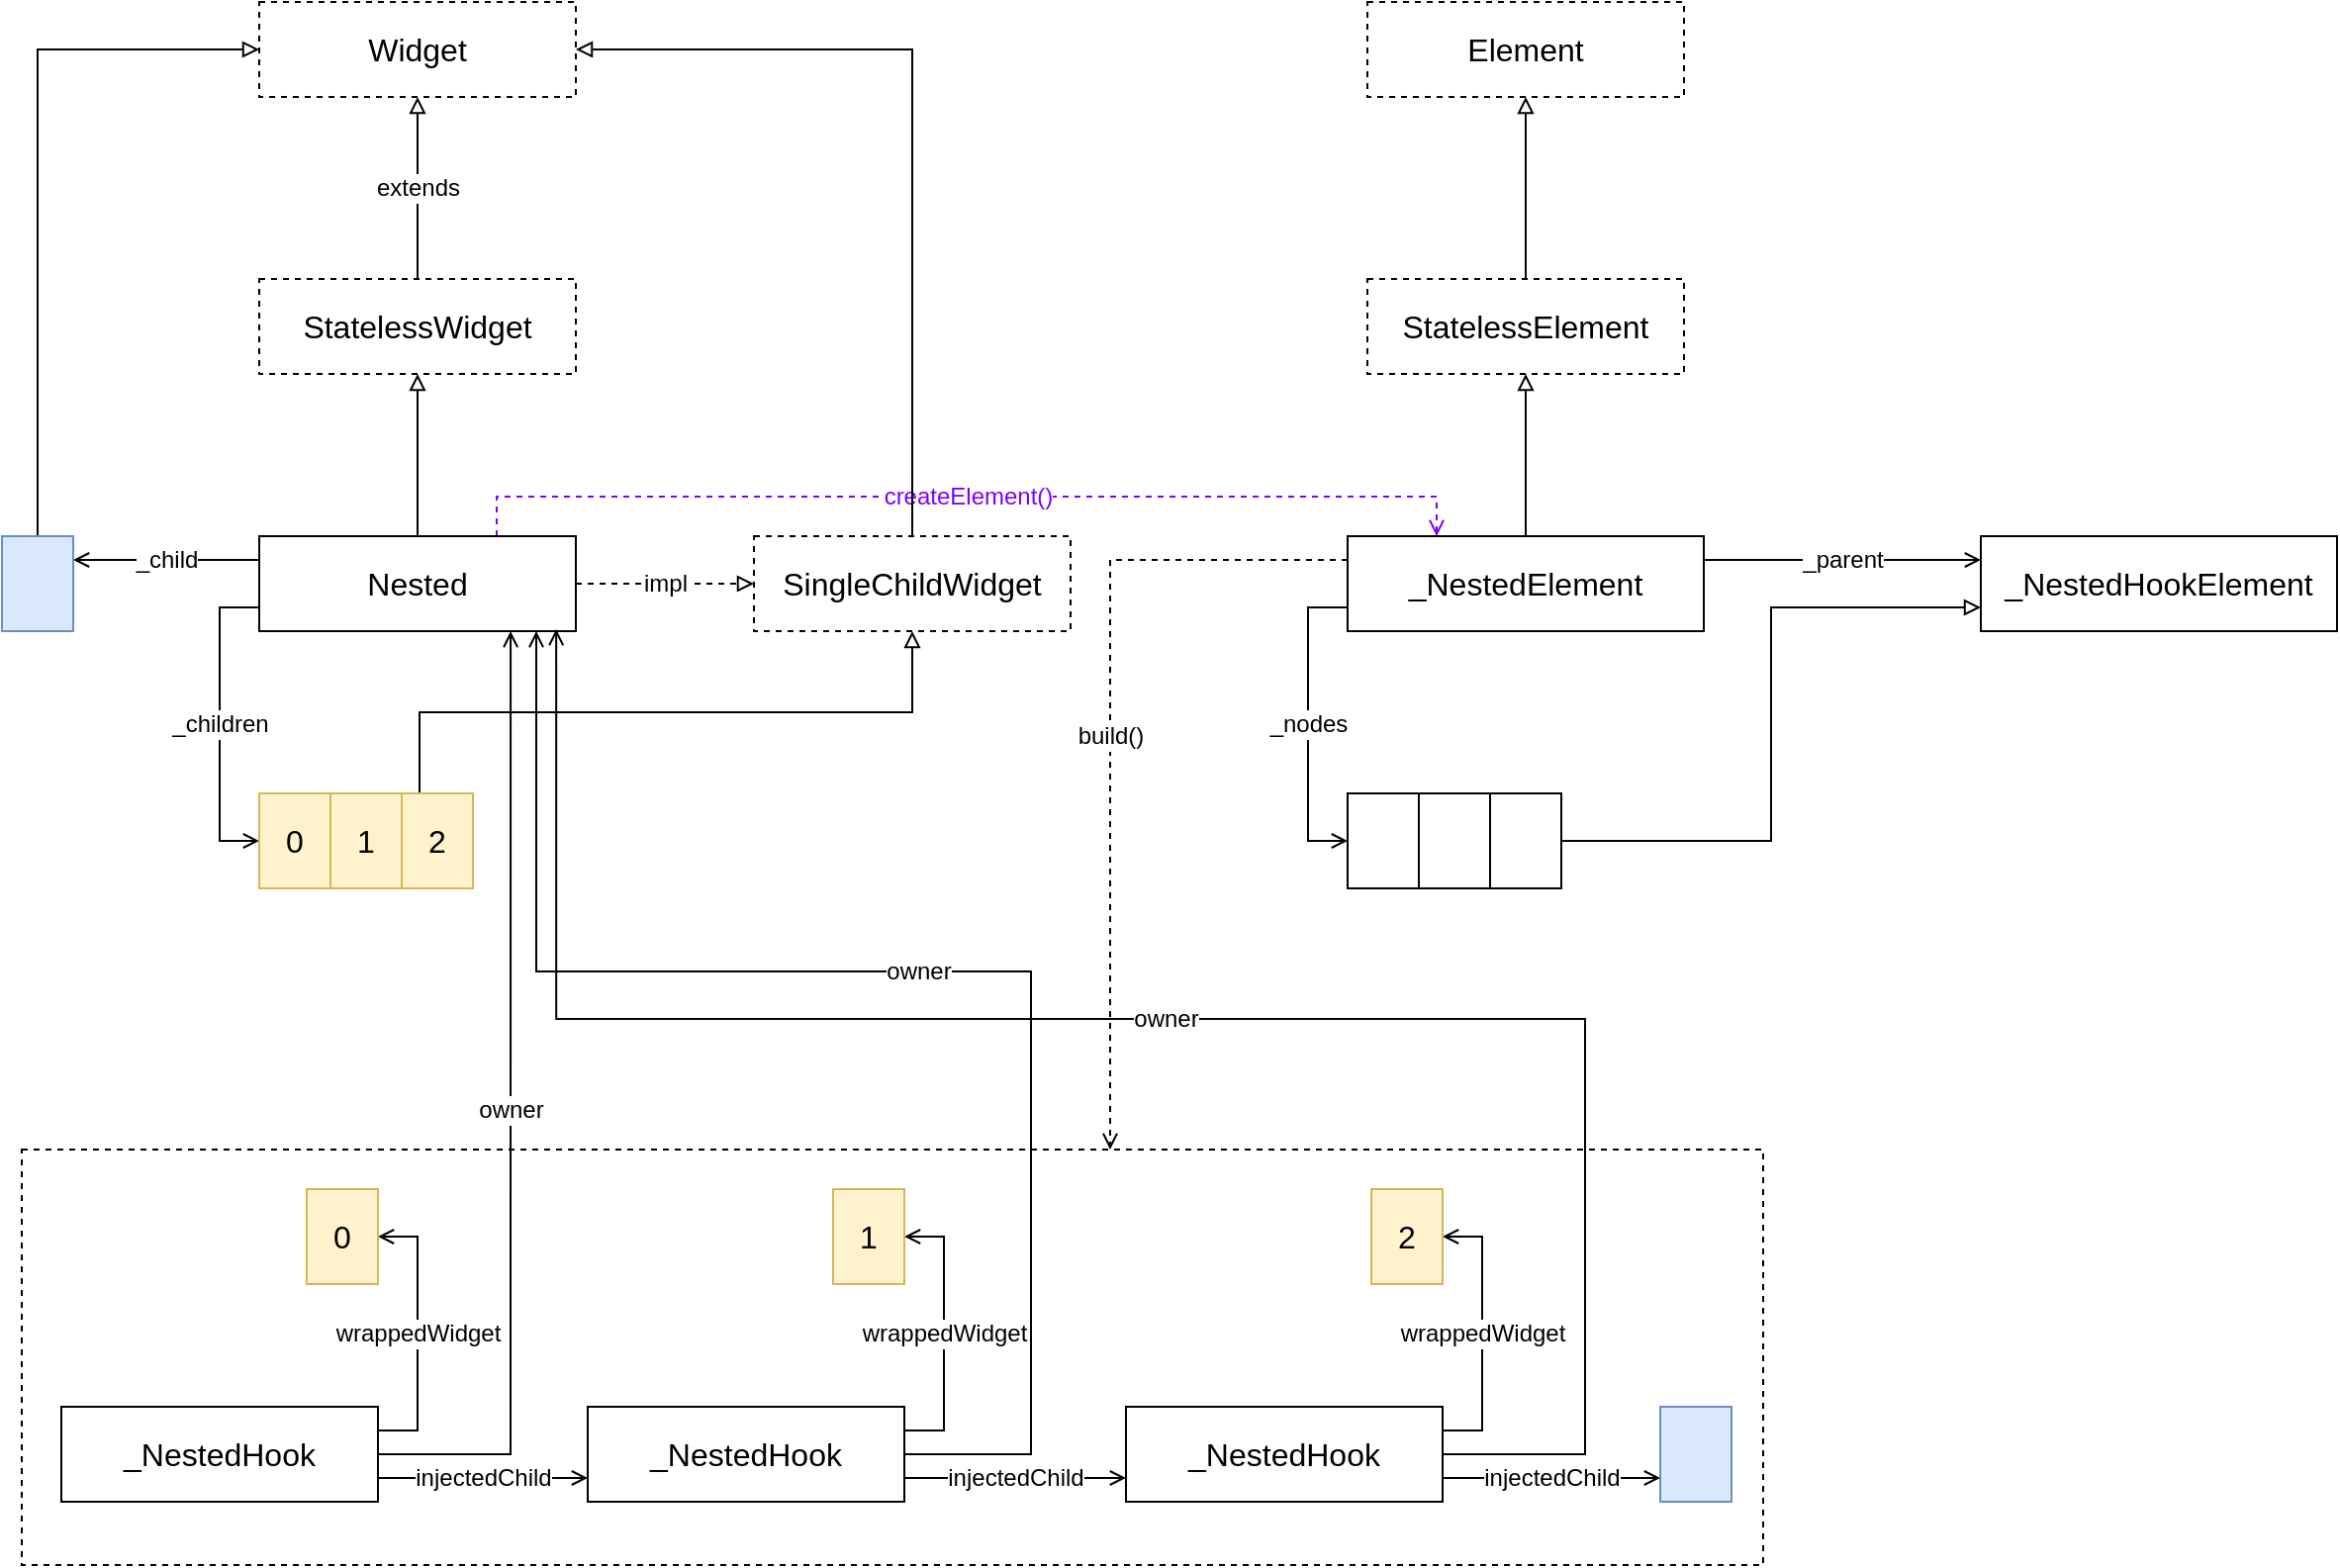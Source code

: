 <mxfile version="12.6.5" type="device" pages="2"><diagram id="b1cw3AJbN7v84kqs20FF" name="nested"><mxGraphModel dx="946" dy="725" grid="1" gridSize="10" guides="1" tooltips="1" connect="1" arrows="1" fold="1" page="1" pageScale="1" pageWidth="827" pageHeight="1169" math="0" shadow="0"><root><mxCell id="0"/><mxCell id="1" parent="0"/><mxCell id="i5fdOuu4sHvwq2zx-hBG-64" value="" style="rounded=0;whiteSpace=wrap;html=1;fontSize=12;fontColor=#000000;dashed=1;" vertex="1" parent="1"><mxGeometry x="60" y="800" width="880" height="210" as="geometry"/></mxCell><mxCell id="i5fdOuu4sHvwq2zx-hBG-10" value="_parent" style="edgeStyle=orthogonalEdgeStyle;rounded=0;orthogonalLoop=1;jettySize=auto;html=1;exitX=1;exitY=0.25;exitDx=0;exitDy=0;entryX=0;entryY=0.25;entryDx=0;entryDy=0;endArrow=open;endFill=0;fontSize=12;" edge="1" parent="1" source="i5fdOuu4sHvwq2zx-hBG-39" target="i5fdOuu4sHvwq2zx-hBG-9"><mxGeometry relative="1" as="geometry"><mxPoint x="1170" y="490" as="sourcePoint"/></mxGeometry></mxCell><mxCell id="i5fdOuu4sHvwq2zx-hBG-9" value="_NestedHookElement" style="rounded=0;whiteSpace=wrap;html=1;fontSize=16;" vertex="1" parent="1"><mxGeometry x="1050" y="490" width="180" height="48" as="geometry"/></mxCell><mxCell id="i5fdOuu4sHvwq2zx-hBG-24" value="impl" style="edgeStyle=orthogonalEdgeStyle;rounded=0;orthogonalLoop=1;jettySize=auto;html=1;exitX=1;exitY=0.5;exitDx=0;exitDy=0;entryX=0;entryY=0.5;entryDx=0;entryDy=0;endArrow=block;endFill=0;fontSize=12;dashed=1;" edge="1" parent="1" source="i5fdOuu4sHvwq2zx-hBG-19" target="i5fdOuu4sHvwq2zx-hBG-22"><mxGeometry relative="1" as="geometry"/></mxCell><mxCell id="i5fdOuu4sHvwq2zx-hBG-30" value="_children" style="edgeStyle=orthogonalEdgeStyle;rounded=0;orthogonalLoop=1;jettySize=auto;html=1;exitX=0;exitY=0.75;exitDx=0;exitDy=0;entryX=0;entryY=0.5;entryDx=0;entryDy=0;endArrow=open;endFill=0;fontSize=12;" edge="1" parent="1" source="i5fdOuu4sHvwq2zx-hBG-19" target="i5fdOuu4sHvwq2zx-hBG-27"><mxGeometry relative="1" as="geometry"/></mxCell><mxCell id="i5fdOuu4sHvwq2zx-hBG-33" value="_child" style="edgeStyle=orthogonalEdgeStyle;rounded=0;orthogonalLoop=1;jettySize=auto;html=1;exitX=0;exitY=0.25;exitDx=0;exitDy=0;entryX=1;entryY=0.25;entryDx=0;entryDy=0;endArrow=open;endFill=0;fontSize=12;" edge="1" parent="1" source="i5fdOuu4sHvwq2zx-hBG-19" target="i5fdOuu4sHvwq2zx-hBG-32"><mxGeometry relative="1" as="geometry"/></mxCell><mxCell id="i5fdOuu4sHvwq2zx-hBG-40" value="createElement()" style="edgeStyle=orthogonalEdgeStyle;rounded=0;orthogonalLoop=1;jettySize=auto;html=1;exitX=0.75;exitY=0;exitDx=0;exitDy=0;entryX=0.25;entryY=0;entryDx=0;entryDy=0;endArrow=open;endFill=0;fontSize=12;dashed=1;strokeColor=#7F00FF;fontColor=#7F00FF;" edge="1" parent="1" source="i5fdOuu4sHvwq2zx-hBG-19" target="i5fdOuu4sHvwq2zx-hBG-39"><mxGeometry relative="1" as="geometry"/></mxCell><mxCell id="i5fdOuu4sHvwq2zx-hBG-19" value="Nested" style="rounded=0;whiteSpace=wrap;html=1;fontSize=16;" vertex="1" parent="1"><mxGeometry x="180" y="490" width="160" height="48" as="geometry"/></mxCell><mxCell id="i5fdOuu4sHvwq2zx-hBG-20" value="Widget" style="rounded=0;whiteSpace=wrap;html=1;fontSize=16;dashed=1;" vertex="1" parent="1"><mxGeometry x="180" y="220" width="160" height="48" as="geometry"/></mxCell><mxCell id="i5fdOuu4sHvwq2zx-hBG-21" value="extends" style="edgeStyle=orthogonalEdgeStyle;rounded=0;orthogonalLoop=1;jettySize=auto;html=1;exitX=0.5;exitY=0;exitDx=0;exitDy=0;entryX=0.5;entryY=1;entryDx=0;entryDy=0;fontSize=12;endArrow=block;endFill=0;" edge="1" parent="1" source="i5fdOuu4sHvwq2zx-hBG-23" target="i5fdOuu4sHvwq2zx-hBG-20"><mxGeometry relative="1" as="geometry"/></mxCell><mxCell id="i5fdOuu4sHvwq2zx-hBG-22" value="SingleChildWidget" style="rounded=0;whiteSpace=wrap;html=1;fontSize=16;dashed=1;" vertex="1" parent="1"><mxGeometry x="430" y="490" width="160" height="48" as="geometry"/></mxCell><mxCell id="i5fdOuu4sHvwq2zx-hBG-23" value="StatelessWidget" style="rounded=0;whiteSpace=wrap;html=1;fontSize=16;dashed=1;" vertex="1" parent="1"><mxGeometry x="180" y="360" width="160" height="48" as="geometry"/></mxCell><mxCell id="i5fdOuu4sHvwq2zx-hBG-25" style="edgeStyle=orthogonalEdgeStyle;rounded=0;orthogonalLoop=1;jettySize=auto;html=1;exitX=0.5;exitY=0;exitDx=0;exitDy=0;entryX=1;entryY=0.5;entryDx=0;entryDy=0;fontSize=16;endArrow=block;endFill=0;" edge="1" parent="1" source="i5fdOuu4sHvwq2zx-hBG-22" target="i5fdOuu4sHvwq2zx-hBG-20"><mxGeometry relative="1" as="geometry"><mxPoint x="510" y="490" as="sourcePoint"/><mxPoint x="260" y="268" as="targetPoint"/></mxGeometry></mxCell><mxCell id="i5fdOuu4sHvwq2zx-hBG-26" value="" style="edgeStyle=orthogonalEdgeStyle;rounded=0;orthogonalLoop=1;jettySize=auto;html=1;entryX=0.5;entryY=1;entryDx=0;entryDy=0;fontSize=12;endArrow=block;endFill=0;" edge="1" parent="1" source="i5fdOuu4sHvwq2zx-hBG-19" target="i5fdOuu4sHvwq2zx-hBG-23"><mxGeometry relative="1" as="geometry"><mxPoint x="270" y="370" as="sourcePoint"/><mxPoint x="270" y="278" as="targetPoint"/></mxGeometry></mxCell><mxCell id="i5fdOuu4sHvwq2zx-hBG-27" value="0" style="rounded=0;whiteSpace=wrap;html=1;fontSize=16;fillColor=#fff2cc;strokeColor=#d6b656;" vertex="1" parent="1"><mxGeometry x="180" y="620" width="36" height="48" as="geometry"/></mxCell><mxCell id="i5fdOuu4sHvwq2zx-hBG-28" value="1" style="rounded=0;whiteSpace=wrap;html=1;fontSize=16;fillColor=#fff2cc;strokeColor=#d6b656;" vertex="1" parent="1"><mxGeometry x="216" y="620" width="36" height="48" as="geometry"/></mxCell><mxCell id="i5fdOuu4sHvwq2zx-hBG-31" style="edgeStyle=orthogonalEdgeStyle;rounded=0;orthogonalLoop=1;jettySize=auto;html=1;exitX=0.25;exitY=0;exitDx=0;exitDy=0;entryX=0.5;entryY=1;entryDx=0;entryDy=0;endArrow=block;endFill=0;fontSize=12;" edge="1" parent="1" source="i5fdOuu4sHvwq2zx-hBG-29" target="i5fdOuu4sHvwq2zx-hBG-22"><mxGeometry relative="1" as="geometry"/></mxCell><mxCell id="i5fdOuu4sHvwq2zx-hBG-29" value="2" style="rounded=0;whiteSpace=wrap;html=1;fontSize=16;fillColor=#fff2cc;strokeColor=#d6b656;" vertex="1" parent="1"><mxGeometry x="252" y="620" width="36" height="48" as="geometry"/></mxCell><mxCell id="i5fdOuu4sHvwq2zx-hBG-34" style="edgeStyle=orthogonalEdgeStyle;rounded=0;orthogonalLoop=1;jettySize=auto;html=1;exitX=0.5;exitY=0;exitDx=0;exitDy=0;entryX=0;entryY=0.5;entryDx=0;entryDy=0;endArrow=block;endFill=0;fontSize=12;" edge="1" parent="1" source="i5fdOuu4sHvwq2zx-hBG-32" target="i5fdOuu4sHvwq2zx-hBG-20"><mxGeometry relative="1" as="geometry"/></mxCell><mxCell id="i5fdOuu4sHvwq2zx-hBG-32" value="" style="rounded=0;whiteSpace=wrap;html=1;fontSize=16;fillColor=#dae8fc;strokeColor=#6c8ebf;" vertex="1" parent="1"><mxGeometry x="50" y="490" width="36" height="48" as="geometry"/></mxCell><mxCell id="i5fdOuu4sHvwq2zx-hBG-35" style="edgeStyle=orthogonalEdgeStyle;rounded=0;orthogonalLoop=1;jettySize=auto;html=1;endArrow=block;endFill=0;fontSize=12;" edge="1" parent="1" source="i5fdOuu4sHvwq2zx-hBG-36" target="i5fdOuu4sHvwq2zx-hBG-37"><mxGeometry relative="1" as="geometry"/></mxCell><mxCell id="i5fdOuu4sHvwq2zx-hBG-36" value="StatelessElement" style="rounded=0;whiteSpace=wrap;html=1;fontSize=16;dashed=1;" vertex="1" parent="1"><mxGeometry x="740" y="360" width="160" height="48" as="geometry"/></mxCell><mxCell id="i5fdOuu4sHvwq2zx-hBG-37" value="Element" style="rounded=0;whiteSpace=wrap;html=1;fontSize=16;dashed=1;" vertex="1" parent="1"><mxGeometry x="740" y="220" width="160" height="48" as="geometry"/></mxCell><mxCell id="i5fdOuu4sHvwq2zx-hBG-38" style="edgeStyle=orthogonalEdgeStyle;rounded=0;orthogonalLoop=1;jettySize=auto;html=1;exitX=0.5;exitY=0;exitDx=0;exitDy=0;entryX=0.5;entryY=1;entryDx=0;entryDy=0;endArrow=block;endFill=0;fontSize=12;" edge="1" parent="1" source="i5fdOuu4sHvwq2zx-hBG-39" target="i5fdOuu4sHvwq2zx-hBG-36"><mxGeometry relative="1" as="geometry"/></mxCell><mxCell id="i5fdOuu4sHvwq2zx-hBG-45" value="_nodes" style="edgeStyle=orthogonalEdgeStyle;rounded=0;orthogonalLoop=1;jettySize=auto;html=1;exitX=0;exitY=0.75;exitDx=0;exitDy=0;entryX=0;entryY=0.5;entryDx=0;entryDy=0;endArrow=open;endFill=0;strokeColor=#000000;fontSize=12;fontColor=#000000;" edge="1" parent="1" source="i5fdOuu4sHvwq2zx-hBG-39" target="i5fdOuu4sHvwq2zx-hBG-42"><mxGeometry relative="1" as="geometry"/></mxCell><mxCell id="i5fdOuu4sHvwq2zx-hBG-65" value="build()" style="edgeStyle=orthogonalEdgeStyle;rounded=0;orthogonalLoop=1;jettySize=auto;html=1;exitX=0;exitY=0.25;exitDx=0;exitDy=0;entryX=0.625;entryY=0;entryDx=0;entryDy=0;entryPerimeter=0;endArrow=open;endFill=0;strokeColor=#000000;fontSize=12;fontColor=#000000;dashed=1;" edge="1" parent="1" source="i5fdOuu4sHvwq2zx-hBG-39" target="i5fdOuu4sHvwq2zx-hBG-64"><mxGeometry relative="1" as="geometry"/></mxCell><mxCell id="i5fdOuu4sHvwq2zx-hBG-39" value="_NestedElement" style="rounded=0;whiteSpace=wrap;html=1;fontSize=16;" vertex="1" parent="1"><mxGeometry x="730" y="490" width="180" height="48" as="geometry"/></mxCell><mxCell id="i5fdOuu4sHvwq2zx-hBG-42" value="" style="rounded=0;whiteSpace=wrap;html=1;fontSize=16;" vertex="1" parent="1"><mxGeometry x="730" y="620" width="36" height="48" as="geometry"/></mxCell><mxCell id="i5fdOuu4sHvwq2zx-hBG-43" value="" style="rounded=0;whiteSpace=wrap;html=1;fontSize=16;" vertex="1" parent="1"><mxGeometry x="766" y="620" width="36" height="48" as="geometry"/></mxCell><mxCell id="i5fdOuu4sHvwq2zx-hBG-46" style="edgeStyle=orthogonalEdgeStyle;rounded=0;orthogonalLoop=1;jettySize=auto;html=1;exitX=1;exitY=0.5;exitDx=0;exitDy=0;entryX=0;entryY=0.75;entryDx=0;entryDy=0;endArrow=block;endFill=0;strokeColor=#000000;fontSize=12;fontColor=#000000;" edge="1" parent="1" source="i5fdOuu4sHvwq2zx-hBG-44" target="i5fdOuu4sHvwq2zx-hBG-9"><mxGeometry relative="1" as="geometry"/></mxCell><mxCell id="i5fdOuu4sHvwq2zx-hBG-44" value="" style="rounded=0;whiteSpace=wrap;html=1;fontSize=16;" vertex="1" parent="1"><mxGeometry x="802" y="620" width="36" height="48" as="geometry"/></mxCell><mxCell id="i5fdOuu4sHvwq2zx-hBG-47" value="" style="rounded=0;whiteSpace=wrap;html=1;fontSize=16;fillColor=#dae8fc;strokeColor=#6c8ebf;" vertex="1" parent="1"><mxGeometry x="888" y="930" width="36" height="48" as="geometry"/></mxCell><mxCell id="i5fdOuu4sHvwq2zx-hBG-49" value="injectedChild" style="edgeStyle=orthogonalEdgeStyle;rounded=0;orthogonalLoop=1;jettySize=auto;html=1;exitX=1;exitY=0.75;exitDx=0;exitDy=0;entryX=0;entryY=0.75;entryDx=0;entryDy=0;endArrow=open;endFill=0;strokeColor=#000000;fontSize=12;fontColor=#000000;" edge="1" parent="1" source="i5fdOuu4sHvwq2zx-hBG-48" target="i5fdOuu4sHvwq2zx-hBG-47"><mxGeometry relative="1" as="geometry"/></mxCell><mxCell id="i5fdOuu4sHvwq2zx-hBG-51" value="wrappedWidget" style="edgeStyle=orthogonalEdgeStyle;rounded=0;orthogonalLoop=1;jettySize=auto;html=1;exitX=1;exitY=0.25;exitDx=0;exitDy=0;entryX=1;entryY=0.5;entryDx=0;entryDy=0;endArrow=open;endFill=0;strokeColor=#000000;fontSize=12;fontColor=#000000;" edge="1" parent="1" source="i5fdOuu4sHvwq2zx-hBG-48" target="i5fdOuu4sHvwq2zx-hBG-50"><mxGeometry relative="1" as="geometry"/></mxCell><mxCell id="i5fdOuu4sHvwq2zx-hBG-63" value="owner" style="edgeStyle=orthogonalEdgeStyle;rounded=0;orthogonalLoop=1;jettySize=auto;html=1;exitX=1;exitY=0.5;exitDx=0;exitDy=0;entryX=0.938;entryY=0.979;entryDx=0;entryDy=0;entryPerimeter=0;endArrow=open;endFill=0;strokeColor=#000000;fontSize=12;fontColor=#000000;" edge="1" parent="1" source="i5fdOuu4sHvwq2zx-hBG-48" target="i5fdOuu4sHvwq2zx-hBG-19"><mxGeometry relative="1" as="geometry"><Array as="points"><mxPoint x="850" y="954"/><mxPoint x="850" y="734"/><mxPoint x="330" y="734"/></Array></mxGeometry></mxCell><mxCell id="i5fdOuu4sHvwq2zx-hBG-48" value="_NestedHook" style="rounded=0;whiteSpace=wrap;html=1;fontSize=16;" vertex="1" parent="1"><mxGeometry x="618" y="930" width="160" height="48" as="geometry"/></mxCell><mxCell id="i5fdOuu4sHvwq2zx-hBG-50" value="2" style="rounded=0;whiteSpace=wrap;html=1;fontSize=16;fillColor=#fff2cc;strokeColor=#d6b656;" vertex="1" parent="1"><mxGeometry x="742" y="820" width="36" height="48" as="geometry"/></mxCell><mxCell id="i5fdOuu4sHvwq2zx-hBG-52" value="wrappedWidget" style="edgeStyle=orthogonalEdgeStyle;rounded=0;orthogonalLoop=1;jettySize=auto;html=1;exitX=1;exitY=0.25;exitDx=0;exitDy=0;entryX=1;entryY=0.5;entryDx=0;entryDy=0;endArrow=open;endFill=0;strokeColor=#000000;fontSize=12;fontColor=#000000;" edge="1" parent="1" source="i5fdOuu4sHvwq2zx-hBG-53" target="i5fdOuu4sHvwq2zx-hBG-54"><mxGeometry relative="1" as="geometry"/></mxCell><mxCell id="i5fdOuu4sHvwq2zx-hBG-60" value="injectedChild" style="edgeStyle=orthogonalEdgeStyle;rounded=0;orthogonalLoop=1;jettySize=auto;html=1;exitX=1;exitY=0.75;exitDx=0;exitDy=0;entryX=0;entryY=0.75;entryDx=0;entryDy=0;endArrow=open;endFill=0;strokeColor=#000000;fontSize=12;fontColor=#000000;" edge="1" parent="1" source="i5fdOuu4sHvwq2zx-hBG-53" target="i5fdOuu4sHvwq2zx-hBG-48"><mxGeometry relative="1" as="geometry"/></mxCell><mxCell id="i5fdOuu4sHvwq2zx-hBG-62" value="owner" style="edgeStyle=orthogonalEdgeStyle;rounded=0;orthogonalLoop=1;jettySize=auto;html=1;exitX=1;exitY=0.5;exitDx=0;exitDy=0;endArrow=open;endFill=0;strokeColor=#000000;fontSize=12;fontColor=#000000;" edge="1" parent="1" source="i5fdOuu4sHvwq2zx-hBG-53"><mxGeometry relative="1" as="geometry"><mxPoint x="320" y="538" as="targetPoint"/><Array as="points"><mxPoint x="570" y="954"/><mxPoint x="570" y="710"/><mxPoint x="320" y="710"/></Array></mxGeometry></mxCell><mxCell id="i5fdOuu4sHvwq2zx-hBG-53" value="_NestedHook" style="rounded=0;whiteSpace=wrap;html=1;fontSize=16;" vertex="1" parent="1"><mxGeometry x="346" y="930" width="160" height="48" as="geometry"/></mxCell><mxCell id="i5fdOuu4sHvwq2zx-hBG-54" value="1" style="rounded=0;whiteSpace=wrap;html=1;fontSize=16;fillColor=#fff2cc;strokeColor=#d6b656;" vertex="1" parent="1"><mxGeometry x="470" y="820" width="36" height="48" as="geometry"/></mxCell><mxCell id="i5fdOuu4sHvwq2zx-hBG-56" value="wrappedWidget" style="edgeStyle=orthogonalEdgeStyle;rounded=0;orthogonalLoop=1;jettySize=auto;html=1;exitX=1;exitY=0.25;exitDx=0;exitDy=0;entryX=1;entryY=0.5;entryDx=0;entryDy=0;endArrow=open;endFill=0;strokeColor=#000000;fontSize=12;fontColor=#000000;" edge="1" parent="1" source="i5fdOuu4sHvwq2zx-hBG-57" target="i5fdOuu4sHvwq2zx-hBG-58"><mxGeometry relative="1" as="geometry"/></mxCell><mxCell id="i5fdOuu4sHvwq2zx-hBG-59" value="injectedChild" style="edgeStyle=orthogonalEdgeStyle;rounded=0;orthogonalLoop=1;jettySize=auto;html=1;exitX=1;exitY=0.75;exitDx=0;exitDy=0;entryX=0;entryY=0.75;entryDx=0;entryDy=0;endArrow=open;endFill=0;strokeColor=#000000;fontSize=12;fontColor=#000000;" edge="1" parent="1" source="i5fdOuu4sHvwq2zx-hBG-57" target="i5fdOuu4sHvwq2zx-hBG-53"><mxGeometry relative="1" as="geometry"/></mxCell><mxCell id="i5fdOuu4sHvwq2zx-hBG-61" value="owner" style="edgeStyle=orthogonalEdgeStyle;rounded=0;orthogonalLoop=1;jettySize=auto;html=1;exitX=1;exitY=0.5;exitDx=0;exitDy=0;entryX=0.794;entryY=1;entryDx=0;entryDy=0;entryPerimeter=0;endArrow=open;endFill=0;strokeColor=#000000;fontSize=12;fontColor=#000000;" edge="1" parent="1" source="i5fdOuu4sHvwq2zx-hBG-57" target="i5fdOuu4sHvwq2zx-hBG-19"><mxGeometry relative="1" as="geometry"/></mxCell><mxCell id="i5fdOuu4sHvwq2zx-hBG-57" value="_NestedHook" style="rounded=0;whiteSpace=wrap;html=1;fontSize=16;" vertex="1" parent="1"><mxGeometry x="80" y="930" width="160" height="48" as="geometry"/></mxCell><mxCell id="i5fdOuu4sHvwq2zx-hBG-58" value="0" style="rounded=0;whiteSpace=wrap;html=1;fontSize=16;fillColor=#fff2cc;strokeColor=#d6b656;" vertex="1" parent="1"><mxGeometry x="204" y="820" width="36" height="48" as="geometry"/></mxCell></root></mxGraphModel></diagram><diagram id="FI8T1WcuuTESTNi36ru_" name="nested-element"><mxGraphModel dx="946" dy="725" grid="1" gridSize="10" guides="1" tooltips="1" connect="1" arrows="1" fold="1" page="1" pageScale="1" pageWidth="850" pageHeight="1100" math="0" shadow="0"><root><mxCell id="O9ejhgtjiQSkP2QoB4ml-0"/><mxCell id="O9ejhgtjiQSkP2QoB4ml-1" parent="O9ejhgtjiQSkP2QoB4ml-0"/><mxCell id="rDHw2a_Mjve05w8AaXu5-1" value="" style="rounded=0;whiteSpace=wrap;html=1;fontSize=16;fillColor=#dae8fc;strokeColor=#6c8ebf;" vertex="1" parent="O9ejhgtjiQSkP2QoB4ml-1"><mxGeometry x="968" y="440" width="36" height="48" as="geometry"/></mxCell><mxCell id="rDHw2a_Mjve05w8AaXu5-2" value="injectedChild" style="edgeStyle=orthogonalEdgeStyle;rounded=0;orthogonalLoop=1;jettySize=auto;html=1;exitX=1;exitY=0.75;exitDx=0;exitDy=0;entryX=0;entryY=0.75;entryDx=0;entryDy=0;endArrow=open;endFill=0;strokeColor=#000000;fontSize=12;fontColor=#000000;" edge="1" parent="O9ejhgtjiQSkP2QoB4ml-1" source="rDHw2a_Mjve05w8AaXu5-4" target="rDHw2a_Mjve05w8AaXu5-1"><mxGeometry relative="1" as="geometry"/></mxCell><mxCell id="rDHw2a_Mjve05w8AaXu5-3" value="wrappedWidget" style="edgeStyle=orthogonalEdgeStyle;rounded=0;orthogonalLoop=1;jettySize=auto;html=1;exitX=1;exitY=0.25;exitDx=0;exitDy=0;entryX=1;entryY=0.5;entryDx=0;entryDy=0;endArrow=open;endFill=0;strokeColor=#000000;fontSize=12;fontColor=#000000;" edge="1" parent="O9ejhgtjiQSkP2QoB4ml-1" source="rDHw2a_Mjve05w8AaXu5-4" target="rDHw2a_Mjve05w8AaXu5-5"><mxGeometry relative="1" as="geometry"/></mxCell><mxCell id="rDHw2a_Mjve05w8AaXu5-4" value="_NestedHook" style="rounded=0;whiteSpace=wrap;html=1;fontSize=16;" vertex="1" parent="O9ejhgtjiQSkP2QoB4ml-1"><mxGeometry x="698" y="440" width="160" height="48" as="geometry"/></mxCell><mxCell id="rDHw2a_Mjve05w8AaXu5-5" value="2" style="rounded=0;whiteSpace=wrap;html=1;fontSize=16;fillColor=#fff2cc;strokeColor=#d6b656;" vertex="1" parent="O9ejhgtjiQSkP2QoB4ml-1"><mxGeometry x="822" y="330" width="36" height="48" as="geometry"/></mxCell><mxCell id="rDHw2a_Mjve05w8AaXu5-6" value="wrappedWidget" style="edgeStyle=orthogonalEdgeStyle;rounded=0;orthogonalLoop=1;jettySize=auto;html=1;exitX=1;exitY=0.25;exitDx=0;exitDy=0;entryX=1;entryY=0.5;entryDx=0;entryDy=0;endArrow=open;endFill=0;strokeColor=#000000;fontSize=12;fontColor=#000000;" edge="1" parent="O9ejhgtjiQSkP2QoB4ml-1" source="rDHw2a_Mjve05w8AaXu5-8" target="rDHw2a_Mjve05w8AaXu5-9"><mxGeometry relative="1" as="geometry"/></mxCell><mxCell id="rDHw2a_Mjve05w8AaXu5-7" value="injectedChild" style="edgeStyle=orthogonalEdgeStyle;rounded=0;orthogonalLoop=1;jettySize=auto;html=1;exitX=1;exitY=0.75;exitDx=0;exitDy=0;entryX=0;entryY=0.75;entryDx=0;entryDy=0;endArrow=open;endFill=0;strokeColor=#000000;fontSize=12;fontColor=#000000;" edge="1" parent="O9ejhgtjiQSkP2QoB4ml-1" source="rDHw2a_Mjve05w8AaXu5-8" target="rDHw2a_Mjve05w8AaXu5-4"><mxGeometry relative="1" as="geometry"/></mxCell><mxCell id="rDHw2a_Mjve05w8AaXu5-8" value="_NestedHook" style="rounded=0;whiteSpace=wrap;html=1;fontSize=16;" vertex="1" parent="O9ejhgtjiQSkP2QoB4ml-1"><mxGeometry x="426" y="440" width="160" height="48" as="geometry"/></mxCell><mxCell id="rDHw2a_Mjve05w8AaXu5-9" value="1" style="rounded=0;whiteSpace=wrap;html=1;fontSize=16;fillColor=#fff2cc;strokeColor=#d6b656;" vertex="1" parent="O9ejhgtjiQSkP2QoB4ml-1"><mxGeometry x="550" y="330" width="36" height="48" as="geometry"/></mxCell><mxCell id="rDHw2a_Mjve05w8AaXu5-10" value="wrappedWidget" style="edgeStyle=orthogonalEdgeStyle;rounded=0;orthogonalLoop=1;jettySize=auto;html=1;exitX=1;exitY=0.25;exitDx=0;exitDy=0;entryX=1;entryY=0.5;entryDx=0;entryDy=0;endArrow=open;endFill=0;strokeColor=#000000;fontSize=12;fontColor=#000000;" edge="1" parent="O9ejhgtjiQSkP2QoB4ml-1" source="rDHw2a_Mjve05w8AaXu5-12" target="rDHw2a_Mjve05w8AaXu5-13"><mxGeometry relative="1" as="geometry"/></mxCell><mxCell id="rDHw2a_Mjve05w8AaXu5-11" value="injectedChild" style="edgeStyle=orthogonalEdgeStyle;rounded=0;orthogonalLoop=1;jettySize=auto;html=1;exitX=1;exitY=0.75;exitDx=0;exitDy=0;entryX=0;entryY=0.75;entryDx=0;entryDy=0;endArrow=open;endFill=0;strokeColor=#000000;fontSize=12;fontColor=#000000;" edge="1" parent="O9ejhgtjiQSkP2QoB4ml-1" source="rDHw2a_Mjve05w8AaXu5-12" target="rDHw2a_Mjve05w8AaXu5-8"><mxGeometry relative="1" as="geometry"/></mxCell><mxCell id="rDHw2a_Mjve05w8AaXu5-12" value="_NestedHook" style="rounded=0;whiteSpace=wrap;html=1;fontSize=16;" vertex="1" parent="O9ejhgtjiQSkP2QoB4ml-1"><mxGeometry x="160" y="440" width="160" height="48" as="geometry"/></mxCell><mxCell id="rDHw2a_Mjve05w8AaXu5-13" value="0" style="rounded=0;whiteSpace=wrap;html=1;fontSize=16;fillColor=#fff2cc;strokeColor=#d6b656;" vertex="1" parent="O9ejhgtjiQSkP2QoB4ml-1"><mxGeometry x="284" y="330" width="36" height="48" as="geometry"/></mxCell><mxCell id="h0PND4QU6C7stneKoHMg-2" value="_nodes" style="edgeStyle=orthogonalEdgeStyle;rounded=0;orthogonalLoop=1;jettySize=auto;html=1;exitX=0;exitY=0.5;exitDx=0;exitDy=0;entryX=0;entryY=0.5;entryDx=0;entryDy=0;dashed=1;endArrow=open;endFill=0;strokeColor=#000000;fontSize=12;fontColor=#000000;" edge="1" parent="O9ejhgtjiQSkP2QoB4ml-1" source="h0PND4QU6C7stneKoHMg-0" target="h0PND4QU6C7stneKoHMg-1"><mxGeometry relative="1" as="geometry"/></mxCell><mxCell id="h0PND4QU6C7stneKoHMg-0" value="_NestedElement" style="rounded=0;whiteSpace=wrap;html=1;fontSize=16;" vertex="1" parent="O9ejhgtjiQSkP2QoB4ml-1"><mxGeometry x="160" y="110" width="180" height="48" as="geometry"/></mxCell><mxCell id="ZoTX-RpiI9oB8BHt6Tqr-4" style="edgeStyle=orthogonalEdgeStyle;rounded=0;orthogonalLoop=1;jettySize=auto;html=1;exitX=0.25;exitY=0;exitDx=0;exitDy=0;entryX=0.25;entryY=0;entryDx=0;entryDy=0;endArrow=open;endFill=0;strokeColor=#3333FF;fontSize=12;fontColor=#000000;" edge="1" parent="O9ejhgtjiQSkP2QoB4ml-1" source="h0PND4QU6C7stneKoHMg-1" target="rDHw2a_Mjve05w8AaXu5-8"><mxGeometry relative="1" as="geometry"><Array as="points"><mxPoint x="169" y="190"/><mxPoint x="466" y="190"/></Array></mxGeometry></mxCell><mxCell id="ZoTX-RpiI9oB8BHt6Tqr-9" style="edgeStyle=orthogonalEdgeStyle;rounded=0;orthogonalLoop=1;jettySize=auto;html=1;exitX=0.5;exitY=1;exitDx=0;exitDy=0;entryX=0;entryY=0.5;entryDx=0;entryDy=0;endArrow=open;endFill=0;strokeColor=#FFB366;fontSize=12;fontColor=#FFB366;" edge="1" parent="O9ejhgtjiQSkP2QoB4ml-1" source="h0PND4QU6C7stneKoHMg-1" target="rDHw2a_Mjve05w8AaXu5-13"><mxGeometry relative="1" as="geometry"/></mxCell><mxCell id="h0PND4QU6C7stneKoHMg-1" value="" style="rounded=0;whiteSpace=wrap;html=1;fontSize=16;" vertex="1" parent="O9ejhgtjiQSkP2QoB4ml-1"><mxGeometry x="160" y="220" width="36" height="48" as="geometry"/></mxCell><mxCell id="ZoTX-RpiI9oB8BHt6Tqr-0" value="_NestedHookElement" style="rounded=0;whiteSpace=wrap;html=1;fontSize=16;" vertex="1" parent="O9ejhgtjiQSkP2QoB4ml-1"><mxGeometry x="426" y="110" width="160" height="48" as="geometry"/></mxCell><mxCell id="ZoTX-RpiI9oB8BHt6Tqr-7" style="edgeStyle=orthogonalEdgeStyle;rounded=0;orthogonalLoop=1;jettySize=auto;html=1;exitX=0.5;exitY=0;exitDx=0;exitDy=0;entryX=0.25;entryY=0;entryDx=0;entryDy=0;endArrow=open;endFill=0;strokeColor=#3333FF;fontSize=12;fontColor=#3333FF;" edge="1" parent="O9ejhgtjiQSkP2QoB4ml-1" source="ZoTX-RpiI9oB8BHt6Tqr-1" target="rDHw2a_Mjve05w8AaXu5-4"><mxGeometry relative="1" as="geometry"/></mxCell><mxCell id="ZoTX-RpiI9oB8BHt6Tqr-10" style="edgeStyle=orthogonalEdgeStyle;rounded=0;orthogonalLoop=1;jettySize=auto;html=1;exitX=0.5;exitY=1;exitDx=0;exitDy=0;endArrow=open;endFill=0;strokeColor=#FFB366;fontSize=12;fontColor=#FFB366;" edge="1" parent="O9ejhgtjiQSkP2QoB4ml-1" source="ZoTX-RpiI9oB8BHt6Tqr-1" target="rDHw2a_Mjve05w8AaXu5-9"><mxGeometry relative="1" as="geometry"/></mxCell><mxCell id="ZoTX-RpiI9oB8BHt6Tqr-1" value="" style="rounded=0;whiteSpace=wrap;html=1;fontSize=16;" vertex="1" parent="O9ejhgtjiQSkP2QoB4ml-1"><mxGeometry x="196" y="220" width="36" height="48" as="geometry"/></mxCell><mxCell id="ZoTX-RpiI9oB8BHt6Tqr-8" style="edgeStyle=orthogonalEdgeStyle;rounded=0;orthogonalLoop=1;jettySize=auto;html=1;exitX=0.5;exitY=0;exitDx=0;exitDy=0;entryX=0.5;entryY=0;entryDx=0;entryDy=0;endArrow=open;endFill=0;strokeColor=#3333FF;fontSize=12;fontColor=#3333FF;" edge="1" parent="O9ejhgtjiQSkP2QoB4ml-1" source="ZoTX-RpiI9oB8BHt6Tqr-2" target="rDHw2a_Mjve05w8AaXu5-1"><mxGeometry relative="1" as="geometry"><Array as="points"><mxPoint x="250" y="210"/><mxPoint x="986" y="210"/></Array></mxGeometry></mxCell><mxCell id="ZoTX-RpiI9oB8BHt6Tqr-11" style="edgeStyle=orthogonalEdgeStyle;rounded=0;orthogonalLoop=1;jettySize=auto;html=1;exitX=0.5;exitY=1;exitDx=0;exitDy=0;endArrow=open;endFill=0;strokeColor=#FFB366;fontSize=12;fontColor=#FFB366;" edge="1" parent="O9ejhgtjiQSkP2QoB4ml-1" target="rDHw2a_Mjve05w8AaXu5-5"><mxGeometry relative="1" as="geometry"><mxPoint x="250" y="264" as="sourcePoint"/><mxPoint x="840" y="326" as="targetPoint"/><Array as="points"><mxPoint x="250" y="286"/><mxPoint x="840" y="286"/></Array></mxGeometry></mxCell><mxCell id="ZoTX-RpiI9oB8BHt6Tqr-12" style="edgeStyle=orthogonalEdgeStyle;rounded=0;orthogonalLoop=1;jettySize=auto;html=1;exitX=1;exitY=0.5;exitDx=0;exitDy=0;endArrow=block;endFill=0;strokeColor=#000000;fontSize=12;fontColor=#000000;" edge="1" parent="O9ejhgtjiQSkP2QoB4ml-1" source="ZoTX-RpiI9oB8BHt6Tqr-2" target="ZoTX-RpiI9oB8BHt6Tqr-0"><mxGeometry relative="1" as="geometry"/></mxCell><mxCell id="ZoTX-RpiI9oB8BHt6Tqr-2" value="" style="rounded=0;whiteSpace=wrap;html=1;fontSize=16;" vertex="1" parent="O9ejhgtjiQSkP2QoB4ml-1"><mxGeometry x="232" y="220" width="36" height="48" as="geometry"/></mxCell><mxCell id="ZoTX-RpiI9oB8BHt6Tqr-5" value="_injectedChild" style="endArrow=open;html=1;strokeColor=#3333FF;fontSize=12;fontColor=#3333FF;endFill=0;" edge="1" parent="O9ejhgtjiQSkP2QoB4ml-1"><mxGeometry width="50" height="50" relative="1" as="geometry"><mxPoint x="180" y="40" as="sourcePoint"/><mxPoint x="350" y="40" as="targetPoint"/></mxGeometry></mxCell><mxCell id="ZoTX-RpiI9oB8BHt6Tqr-6" value="_wrappedChild" style="endArrow=open;html=1;strokeColor=#FFB366;fontSize=12;fontColor=#FFB366;endFill=0;" edge="1" parent="O9ejhgtjiQSkP2QoB4ml-1"><mxGeometry width="50" height="50" relative="1" as="geometry"><mxPoint x="450" y="40" as="sourcePoint"/><mxPoint x="620" y="40" as="targetPoint"/></mxGeometry></mxCell></root></mxGraphModel></diagram></mxfile>